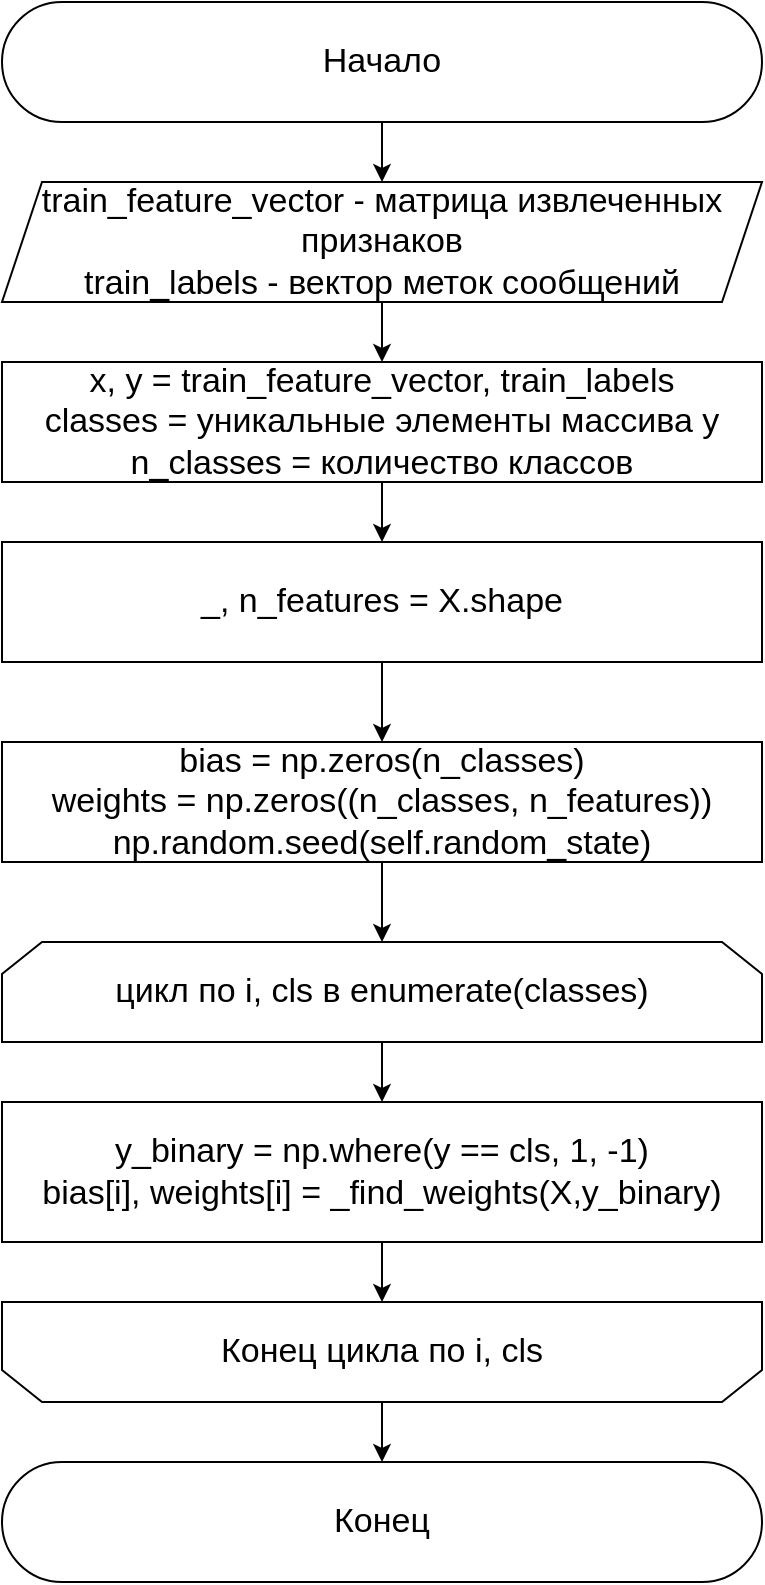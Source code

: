 <mxfile>
    <diagram id="ObUzt4dJQUFrYTSsKs7V" name="Page-1">
        <mxGraphModel dx="1617" dy="865" grid="1" gridSize="10" guides="1" tooltips="1" connect="1" arrows="1" fold="1" page="1" pageScale="1" pageWidth="850" pageHeight="1100" math="0" shadow="0">
            <root>
                <mxCell id="0"/>
                <mxCell id="1" parent="0"/>
                <mxCell id="2" style="edgeStyle=none;html=1;exitX=0.5;exitY=1;exitDx=0;exitDy=0;entryX=0.5;entryY=0;entryDx=0;entryDy=0;fontSize=17;" parent="1" source="3" edge="1">
                    <mxGeometry relative="1" as="geometry">
                        <mxPoint x="430" y="160" as="targetPoint"/>
                    </mxGeometry>
                </mxCell>
                <mxCell id="3" value="Начало" style="rounded=1;whiteSpace=wrap;html=1;arcSize=50;fontSize=17;" parent="1" vertex="1">
                    <mxGeometry x="240" y="70" width="380" height="60" as="geometry"/>
                </mxCell>
                <mxCell id="4" style="edgeStyle=none;html=1;exitX=0.5;exitY=1;exitDx=0;exitDy=0;entryX=0.5;entryY=0;entryDx=0;entryDy=0;fontSize=17;" parent="1" target="39" edge="1">
                    <mxGeometry relative="1" as="geometry">
                        <mxPoint x="430" y="335" as="targetPoint"/>
                        <mxPoint x="430" y="310" as="sourcePoint"/>
                    </mxGeometry>
                </mxCell>
                <mxCell id="6" style="edgeStyle=none;html=1;exitX=0.5;exitY=1;exitDx=0;exitDy=0;fontSize=17;" parent="1" source="39" edge="1">
                    <mxGeometry relative="1" as="geometry">
                        <mxPoint x="430" y="390" as="sourcePoint"/>
                        <mxPoint x="430" y="440" as="targetPoint"/>
                    </mxGeometry>
                </mxCell>
                <mxCell id="13" style="edgeStyle=none;html=1;exitX=0.5;exitY=1;exitDx=0;exitDy=0;fontSize=17;" parent="1" source="40" edge="1">
                    <mxGeometry relative="1" as="geometry">
                        <mxPoint x="430" y="540" as="targetPoint"/>
                        <mxPoint x="430" y="480" as="sourcePoint"/>
                    </mxGeometry>
                </mxCell>
                <mxCell id="37" style="edgeStyle=none;html=1;exitX=0.5;exitY=1;exitDx=0;exitDy=0;entryX=0.5;entryY=0;entryDx=0;entryDy=0;" parent="1" edge="1">
                    <mxGeometry relative="1" as="geometry">
                        <mxPoint x="510" y="620" as="targetPoint"/>
                    </mxGeometry>
                </mxCell>
                <mxCell id="38" value="x, y = train_feature_vector, train_labels&lt;br style=&quot;font-size: 17px;&quot;&gt;classes = уникальные элементы массива y n_classes = количество классов" style="rounded=0;whiteSpace=wrap;html=1;fontSize=17;" parent="1" vertex="1">
                    <mxGeometry x="240" y="250" width="380" height="60" as="geometry"/>
                </mxCell>
                <mxCell id="39" value="_, n_features = X.shape" style="rounded=0;whiteSpace=wrap;html=1;fontSize=17;" parent="1" vertex="1">
                    <mxGeometry x="240" y="340" width="380" height="60" as="geometry"/>
                </mxCell>
                <mxCell id="40" value="bias = np.zeros(n_classes)&lt;br style=&quot;font-size: 17px;&quot;&gt;weights = np.zeros((n_classes, n_features))&lt;br style=&quot;font-size: 17px;&quot;&gt;np.random.seed(self.random_state)" style="rounded=0;whiteSpace=wrap;html=1;fontSize=17;" parent="1" vertex="1">
                    <mxGeometry x="240" y="440" width="380" height="60" as="geometry"/>
                </mxCell>
                <mxCell id="44" style="edgeStyle=none;html=1;exitX=0.5;exitY=1;exitDx=0;exitDy=0;entryX=0.5;entryY=0;entryDx=0;entryDy=0;fontSize=17;" parent="1" source="42" target="43" edge="1">
                    <mxGeometry relative="1" as="geometry"/>
                </mxCell>
                <mxCell id="42" value="цикл по i, cls в enumerate(classes)" style="shape=loopLimit;whiteSpace=wrap;html=1;fontSize=17;" parent="1" vertex="1">
                    <mxGeometry x="240" y="540" width="380" height="50" as="geometry"/>
                </mxCell>
                <mxCell id="46" style="edgeStyle=none;html=1;exitX=0.5;exitY=1;exitDx=0;exitDy=0;entryX=0.5;entryY=0;entryDx=0;entryDy=0;fontSize=17;" parent="1" source="43" target="45" edge="1">
                    <mxGeometry relative="1" as="geometry"/>
                </mxCell>
                <mxCell id="43" value="y_binary = np.where(y == cls, 1, -1)&lt;br style=&quot;font-size: 17px;&quot;&gt;bias[i], weights[i] = _find_weights(X,y_binary)" style="rounded=0;whiteSpace=wrap;html=1;fontSize=17;" parent="1" vertex="1">
                    <mxGeometry x="240" y="620" width="380" height="70" as="geometry"/>
                </mxCell>
                <mxCell id="48" style="edgeStyle=none;html=1;exitX=0.5;exitY=1;exitDx=0;exitDy=0;entryX=0.5;entryY=0;entryDx=0;entryDy=0;fontSize=17;" parent="1" source="45" target="47" edge="1">
                    <mxGeometry relative="1" as="geometry"/>
                </mxCell>
                <mxCell id="45" value="Конец цикла по i, cls" style="shape=loopLimit;whiteSpace=wrap;html=1;flipV=1;fontSize=17;" parent="1" vertex="1">
                    <mxGeometry x="240" y="720" width="380" height="50" as="geometry"/>
                </mxCell>
                <mxCell id="47" value="Конец" style="rounded=1;whiteSpace=wrap;html=1;arcSize=50;fontSize=17;" parent="1" vertex="1">
                    <mxGeometry x="240" y="800" width="380" height="60" as="geometry"/>
                </mxCell>
                <mxCell id="50" style="edgeStyle=none;html=1;exitX=0.5;exitY=1;exitDx=0;exitDy=0;entryX=0.5;entryY=0;entryDx=0;entryDy=0;fontSize=17;" parent="1" source="49" target="38" edge="1">
                    <mxGeometry relative="1" as="geometry"/>
                </mxCell>
                <mxCell id="49" value="train_feature_vector - матрица извлеченных признаков&lt;br style=&quot;font-size: 17px;&quot;&gt;train_labels - вектор меток сообщений" style="shape=parallelogram;perimeter=parallelogramPerimeter;whiteSpace=wrap;html=1;fixedSize=1;fontSize=17;" parent="1" vertex="1">
                    <mxGeometry x="240" y="160" width="380" height="60" as="geometry"/>
                </mxCell>
            </root>
        </mxGraphModel>
    </diagram>
</mxfile>